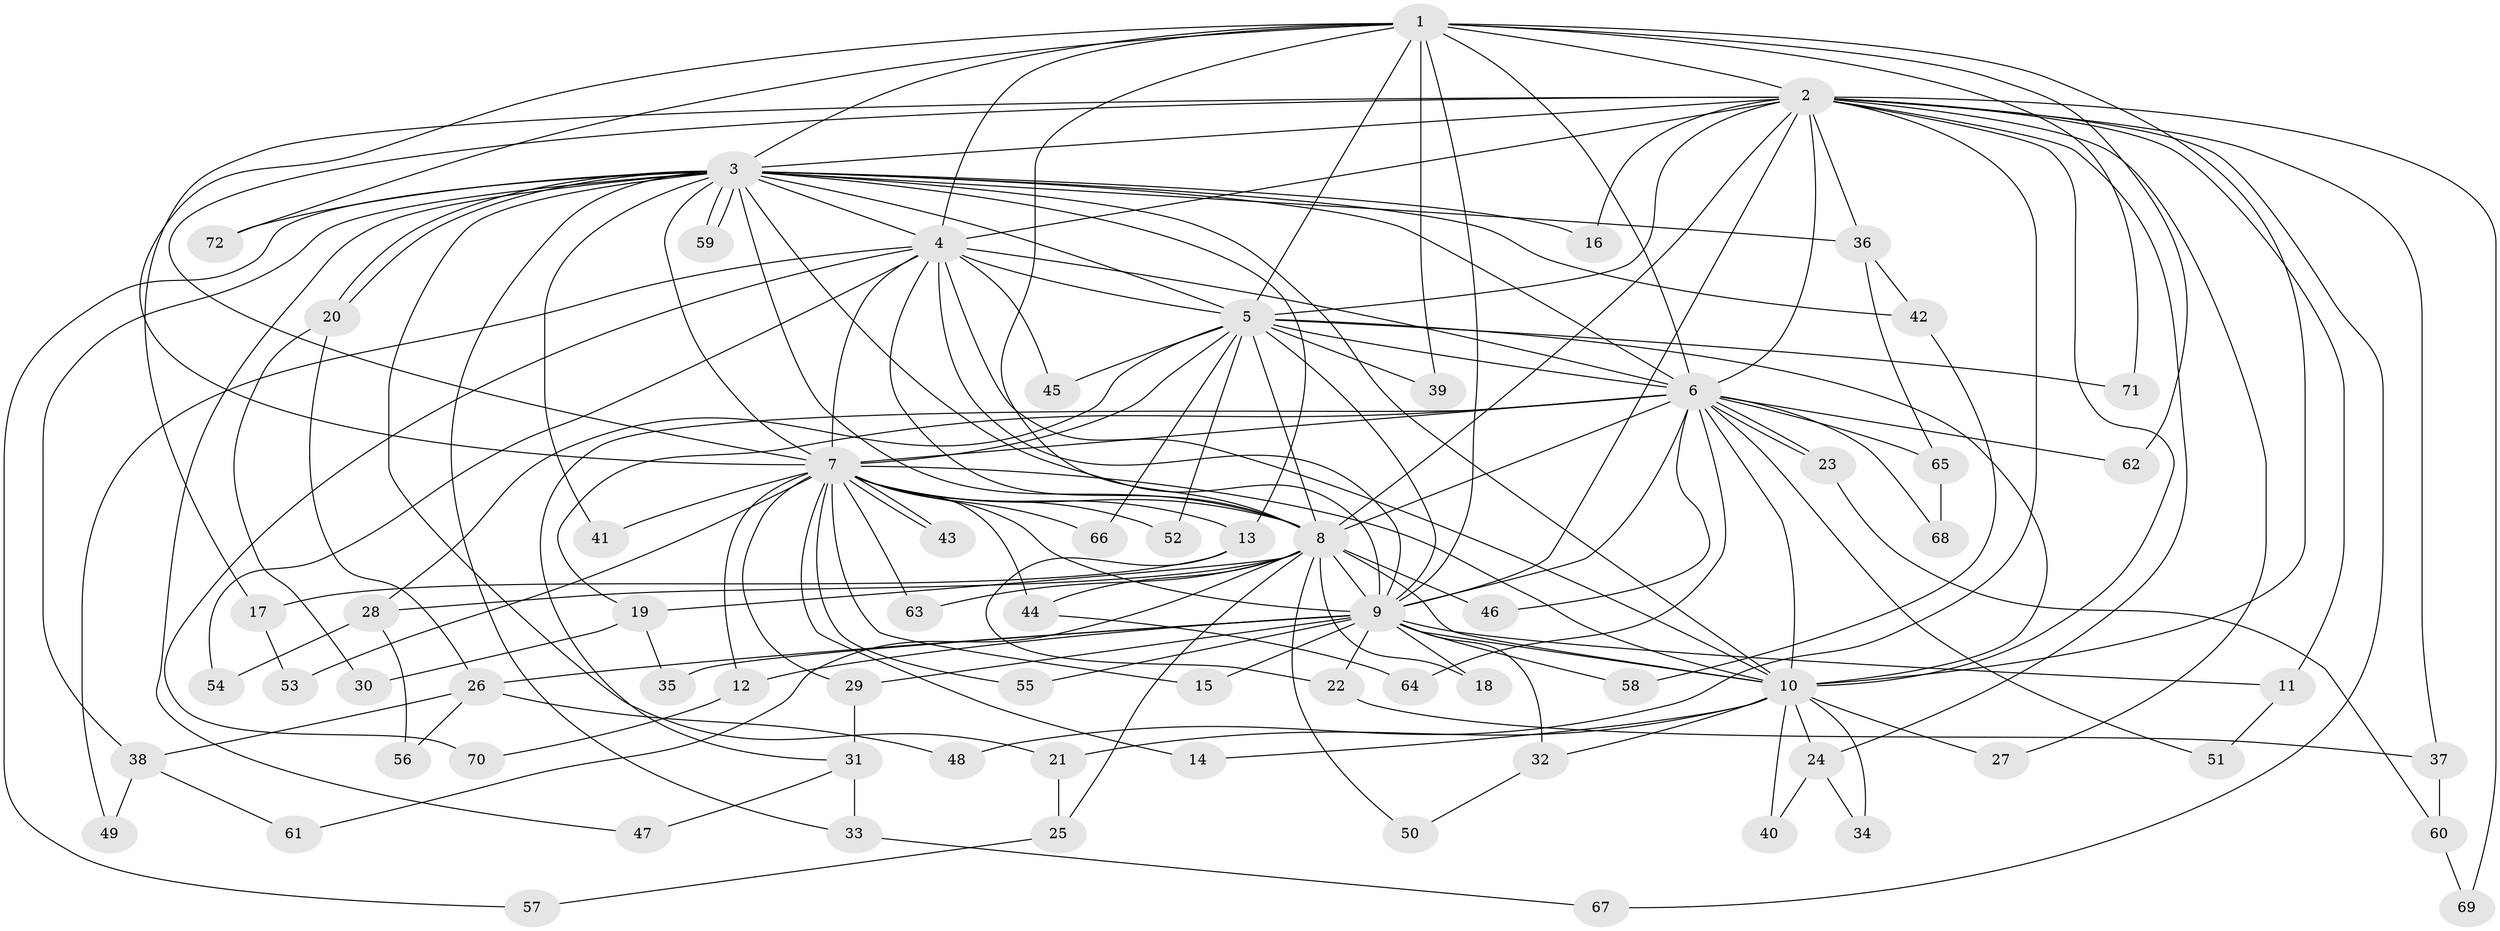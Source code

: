 // coarse degree distribution, {24: 0.018867924528301886, 16: 0.018867924528301886, 19: 0.018867924528301886, 11: 0.018867924528301886, 21: 0.018867924528301886, 18: 0.018867924528301886, 17: 0.018867924528301886, 12: 0.018867924528301886, 3: 0.22641509433962265, 4: 0.09433962264150944, 2: 0.49056603773584906, 7: 0.018867924528301886, 1: 0.018867924528301886}
// Generated by graph-tools (version 1.1) at 2025/51/02/27/25 19:51:49]
// undirected, 72 vertices, 169 edges
graph export_dot {
graph [start="1"]
  node [color=gray90,style=filled];
  1;
  2;
  3;
  4;
  5;
  6;
  7;
  8;
  9;
  10;
  11;
  12;
  13;
  14;
  15;
  16;
  17;
  18;
  19;
  20;
  21;
  22;
  23;
  24;
  25;
  26;
  27;
  28;
  29;
  30;
  31;
  32;
  33;
  34;
  35;
  36;
  37;
  38;
  39;
  40;
  41;
  42;
  43;
  44;
  45;
  46;
  47;
  48;
  49;
  50;
  51;
  52;
  53;
  54;
  55;
  56;
  57;
  58;
  59;
  60;
  61;
  62;
  63;
  64;
  65;
  66;
  67;
  68;
  69;
  70;
  71;
  72;
  1 -- 2;
  1 -- 3;
  1 -- 4;
  1 -- 5;
  1 -- 6;
  1 -- 7;
  1 -- 8;
  1 -- 9;
  1 -- 10;
  1 -- 39;
  1 -- 62;
  1 -- 71;
  1 -- 72;
  2 -- 3;
  2 -- 4;
  2 -- 5;
  2 -- 6;
  2 -- 7;
  2 -- 8;
  2 -- 9;
  2 -- 10;
  2 -- 11;
  2 -- 16;
  2 -- 17;
  2 -- 24;
  2 -- 27;
  2 -- 36;
  2 -- 37;
  2 -- 48;
  2 -- 67;
  2 -- 69;
  3 -- 4;
  3 -- 5;
  3 -- 6;
  3 -- 7;
  3 -- 8;
  3 -- 9;
  3 -- 10;
  3 -- 13;
  3 -- 16;
  3 -- 20;
  3 -- 20;
  3 -- 21;
  3 -- 33;
  3 -- 36;
  3 -- 38;
  3 -- 41;
  3 -- 42;
  3 -- 47;
  3 -- 57;
  3 -- 59;
  3 -- 59;
  3 -- 72;
  4 -- 5;
  4 -- 6;
  4 -- 7;
  4 -- 8;
  4 -- 9;
  4 -- 10;
  4 -- 45;
  4 -- 49;
  4 -- 54;
  4 -- 70;
  5 -- 6;
  5 -- 7;
  5 -- 8;
  5 -- 9;
  5 -- 10;
  5 -- 28;
  5 -- 39;
  5 -- 45;
  5 -- 52;
  5 -- 66;
  5 -- 71;
  6 -- 7;
  6 -- 8;
  6 -- 9;
  6 -- 10;
  6 -- 19;
  6 -- 23;
  6 -- 23;
  6 -- 31;
  6 -- 46;
  6 -- 51;
  6 -- 62;
  6 -- 64;
  6 -- 65;
  6 -- 68;
  7 -- 8;
  7 -- 9;
  7 -- 10;
  7 -- 12;
  7 -- 13;
  7 -- 14;
  7 -- 15;
  7 -- 29;
  7 -- 41;
  7 -- 43;
  7 -- 43;
  7 -- 44;
  7 -- 52;
  7 -- 53;
  7 -- 55;
  7 -- 63;
  7 -- 66;
  8 -- 9;
  8 -- 10;
  8 -- 18;
  8 -- 19;
  8 -- 25;
  8 -- 28;
  8 -- 44;
  8 -- 46;
  8 -- 50;
  8 -- 61;
  8 -- 63;
  9 -- 10;
  9 -- 11;
  9 -- 12;
  9 -- 15;
  9 -- 18;
  9 -- 22;
  9 -- 26;
  9 -- 29;
  9 -- 32;
  9 -- 35;
  9 -- 55;
  9 -- 58;
  10 -- 14;
  10 -- 21;
  10 -- 24;
  10 -- 27;
  10 -- 32;
  10 -- 34;
  10 -- 40;
  11 -- 51;
  12 -- 70;
  13 -- 17;
  13 -- 22;
  17 -- 53;
  19 -- 30;
  19 -- 35;
  20 -- 26;
  20 -- 30;
  21 -- 25;
  22 -- 37;
  23 -- 60;
  24 -- 34;
  24 -- 40;
  25 -- 57;
  26 -- 38;
  26 -- 48;
  26 -- 56;
  28 -- 54;
  28 -- 56;
  29 -- 31;
  31 -- 33;
  31 -- 47;
  32 -- 50;
  33 -- 67;
  36 -- 42;
  36 -- 65;
  37 -- 60;
  38 -- 49;
  38 -- 61;
  42 -- 58;
  44 -- 64;
  60 -- 69;
  65 -- 68;
}
